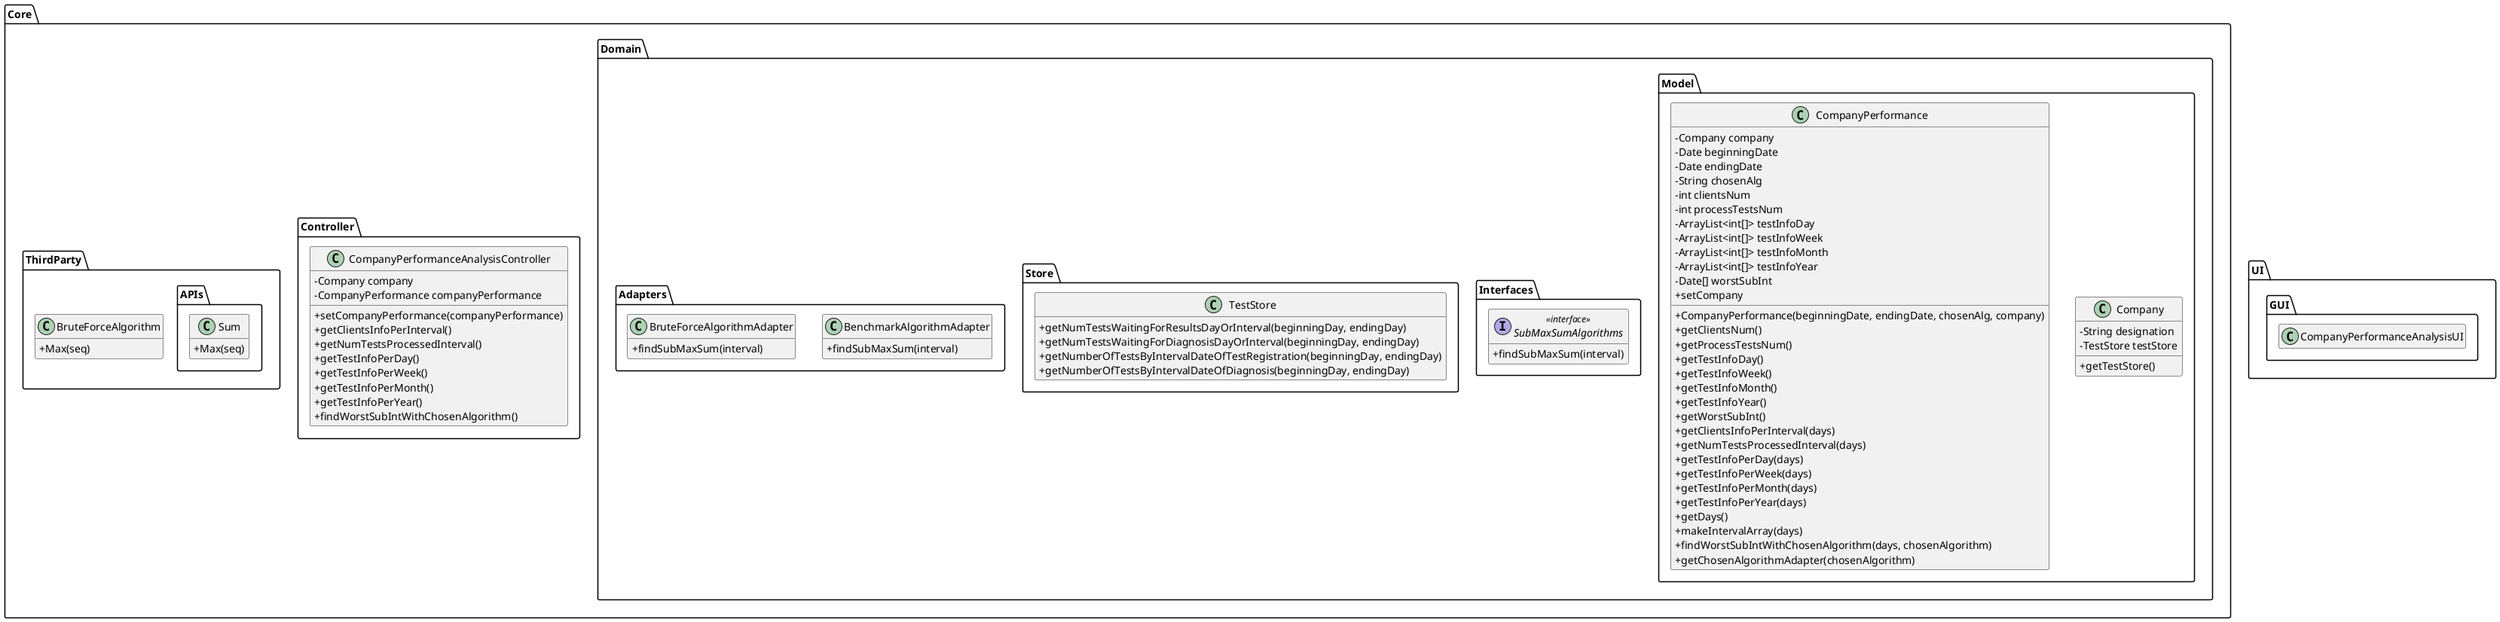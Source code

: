 @startuml
'skinparam linetype ortho
hide empty methods
hide empty attributes
'left to right direction
skinparam classAttributeIconSize 0

package Core{

package Domain {

package Model{

class Company {
    - String designation
    - TestStore testStore
    + getTestStore()
}

class CompanyPerformance{
    - Company company
    - Date beginningDate
    - Date endingDate
    - String chosenAlg
    - int clientsNum
    - int processTestsNum
    - ArrayList<int[]> testInfoDay
    - ArrayList<int[]> testInfoWeek
    - ArrayList<int[]> testInfoMonth
    - ArrayList<int[]> testInfoYear
    - Date[] worstSubInt
    + setCompany
    + CompanyPerformance(beginningDate, endingDate, chosenAlg, company)
    + getClientsNum()
    + getProcessTestsNum()
    + getTestInfoDay()
    + getTestInfoWeek()
    + getTestInfoMonth()
    + getTestInfoYear()
    + getWorstSubInt()
    + getClientsInfoPerInterval(days)
    + getNumTestsProcessedInterval(days)
    + getTestInfoPerDay(days)
    + getTestInfoPerWeek(days)
    + getTestInfoPerMonth(days)
    + getTestInfoPerYear(days)
    + getDays()
    + makeIntervalArray(days)
    + findWorstSubIntWithChosenAlgorithm(days, chosenAlgorithm)
    + getChosenAlgorithmAdapter(chosenAlgorithm)
}

}

package Interfaces {

interface SubMaxSumAlgorithms <<interface>> {
    +findSubMaxSum(interval)
}

}

package Store {

class TestStore {
    + getNumTestsWaitingForResultsDayOrInterval(beginningDay, endingDay)
    + getNumTestsWaitingForDiagnosisDayOrInterval(beginningDay, endingDay)
    + getNumberOfTestsByIntervalDateOfTestRegistration(beginningDay, endingDay)
    + getNumberOfTestsByIntervalDateOfDiagnosis(beginningDay, endingDay)
}

}

package Adapters{

class BenchmarkAlgorithmAdapter{
    +findSubMaxSum(interval)
}

class BruteForceAlgorithmAdapter{
    +findSubMaxSum(interval)
}

}

}

package Controller {

class CompanyPerformanceAnalysisController{
    - Company company
    - CompanyPerformance companyPerformance
    + setCompanyPerformance(companyPerformance)
    + getClientsInfoPerInterval()
    + getNumTestsProcessedInterval()
    + getTestInfoPerDay()
    + getTestInfoPerWeek()
    + getTestInfoPerMonth()
    + getTestInfoPerYear()
    + findWorstSubIntWithChosenAlgorithm()
}

}

package ThirdParty{

package APIs {

class Sum{
    +Max(seq)
}

}

class BruteForceAlgorithm{
    +Max(seq)
}

}

}

package UI {

package GUI{

class CompanyPerformanceAnalysisUI{
}

}

}

@enduml